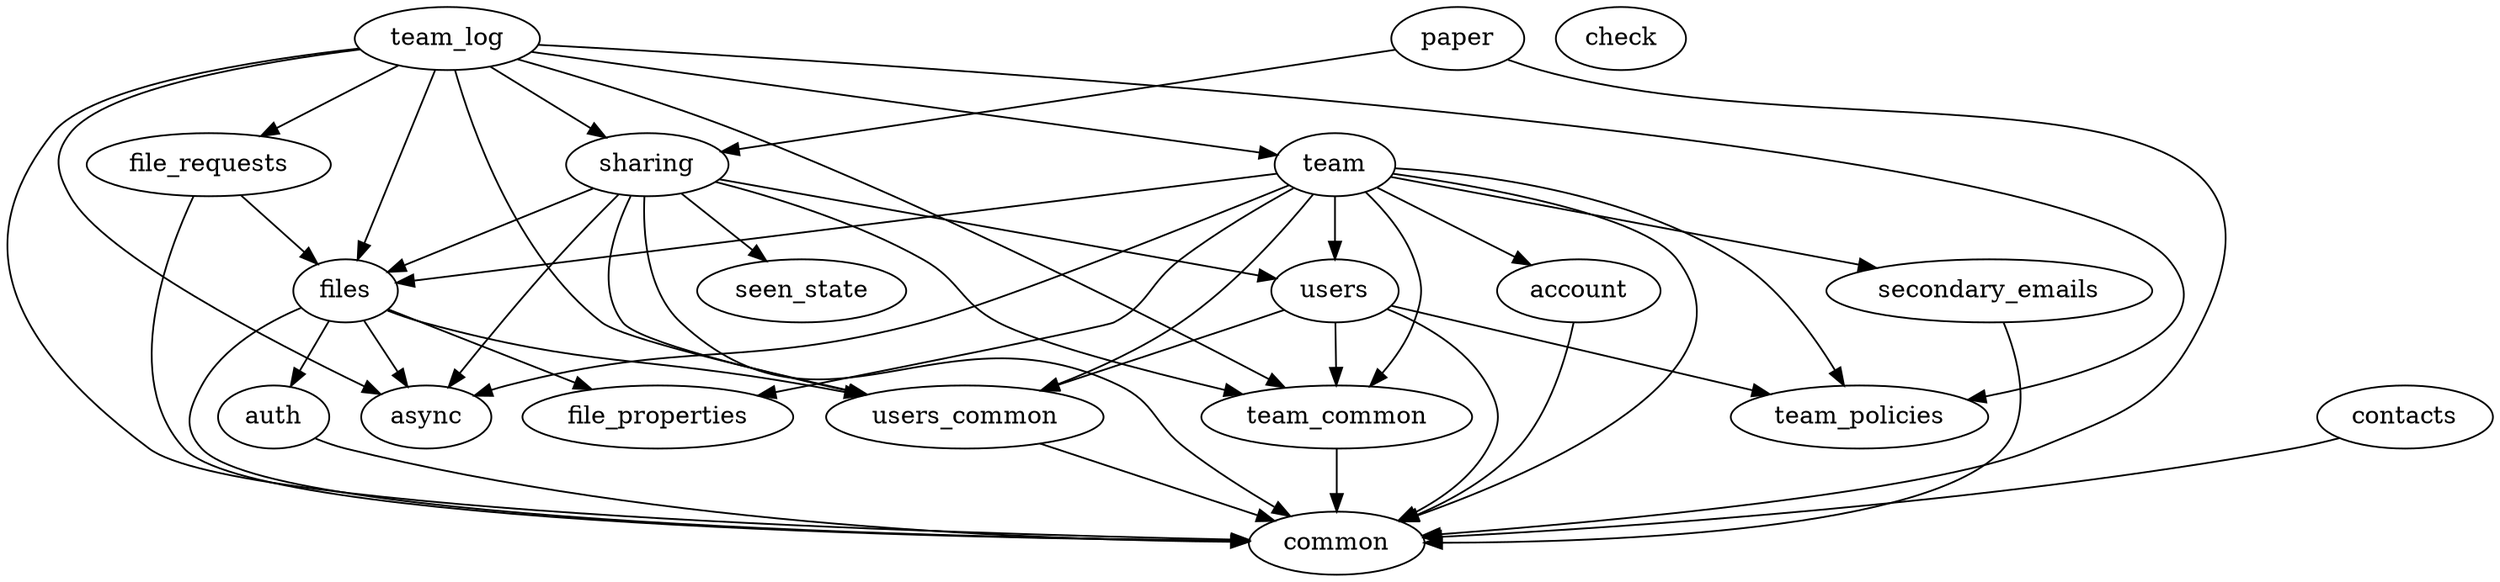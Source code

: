 digraph deps {
    account -> { common };
    async;
    auth -> { common };
    check;
    common;
    contacts -> { common };
    file_properties;
    file_requests -> { common files };
    files -> { async auth common file_properties users_common };
    paper -> { common sharing };
    secondary_emails -> { common };
    seen_state;
    sharing -> { async common files seen_state team_common users users_common };
    team -> { account async common file_properties files secondary_emails team_common team_policies users users_common };
    team_common -> { common };
    team_log -> { async common file_requests files sharing team team_common team_policies users_common };
    team_policies;
    users -> { common team_common team_policies users_common };
    users_common -> { common };
}
